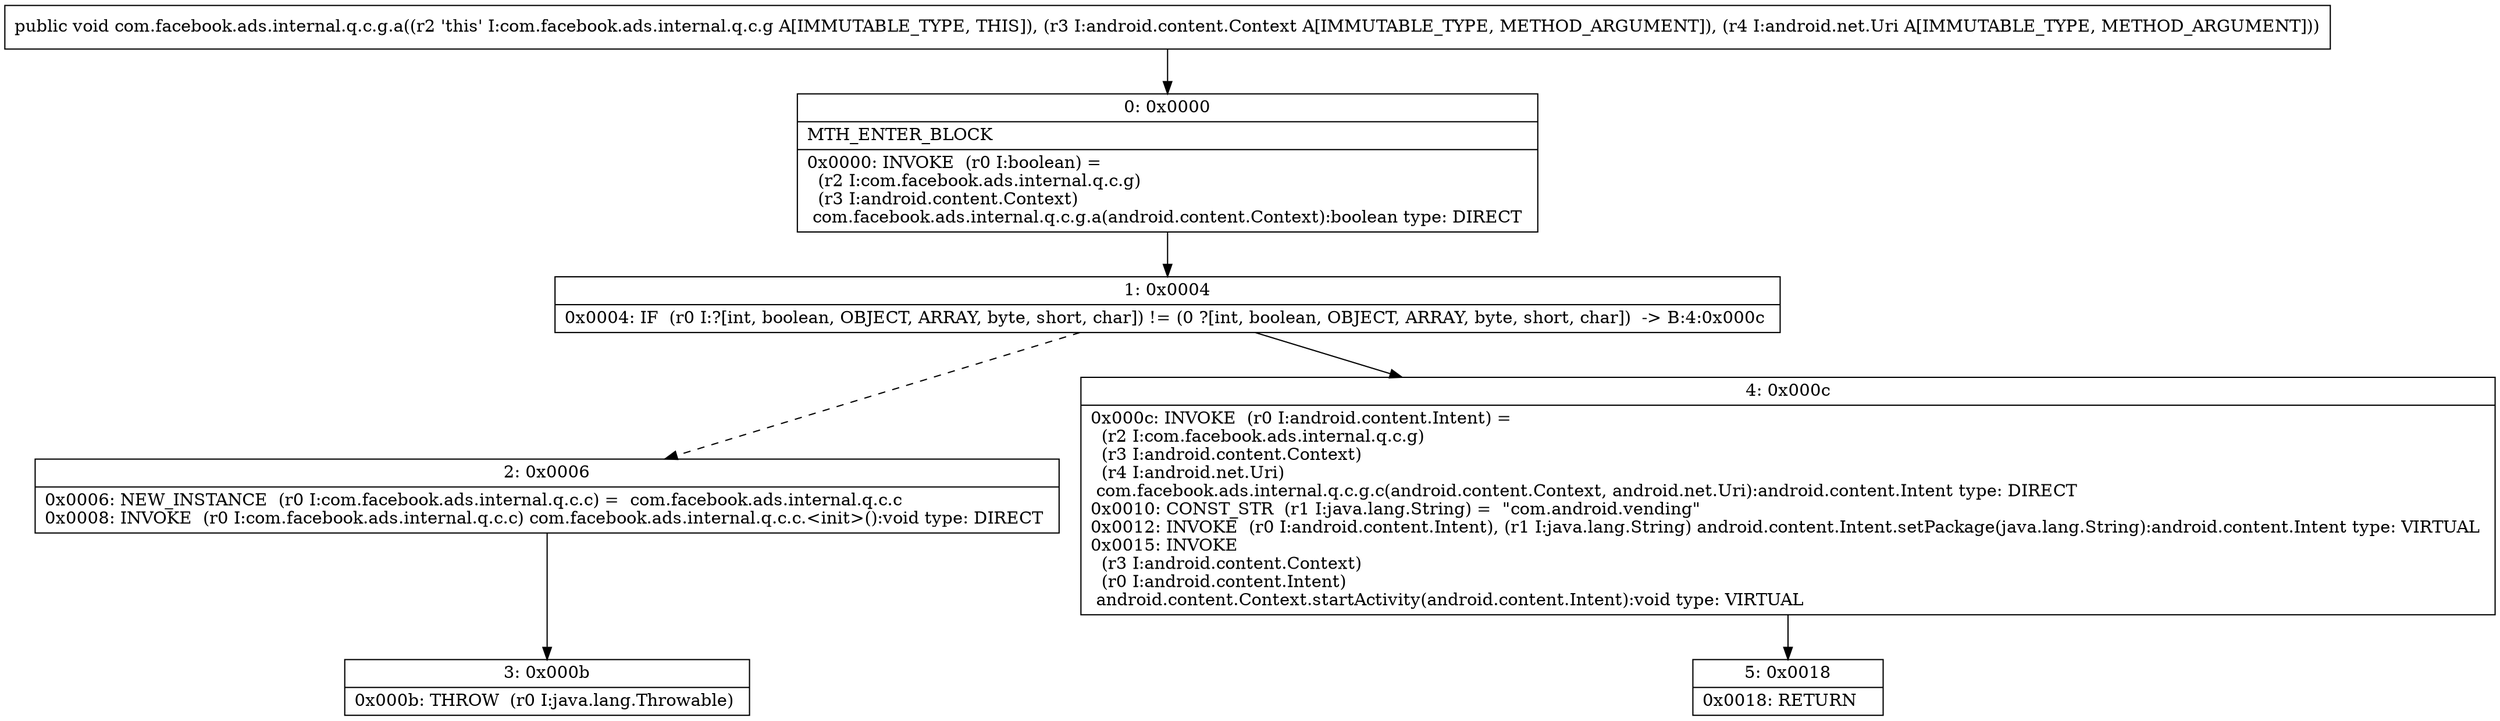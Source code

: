 digraph "CFG forcom.facebook.ads.internal.q.c.g.a(Landroid\/content\/Context;Landroid\/net\/Uri;)V" {
Node_0 [shape=record,label="{0\:\ 0x0000|MTH_ENTER_BLOCK\l|0x0000: INVOKE  (r0 I:boolean) = \l  (r2 I:com.facebook.ads.internal.q.c.g)\l  (r3 I:android.content.Context)\l com.facebook.ads.internal.q.c.g.a(android.content.Context):boolean type: DIRECT \l}"];
Node_1 [shape=record,label="{1\:\ 0x0004|0x0004: IF  (r0 I:?[int, boolean, OBJECT, ARRAY, byte, short, char]) != (0 ?[int, boolean, OBJECT, ARRAY, byte, short, char])  \-\> B:4:0x000c \l}"];
Node_2 [shape=record,label="{2\:\ 0x0006|0x0006: NEW_INSTANCE  (r0 I:com.facebook.ads.internal.q.c.c) =  com.facebook.ads.internal.q.c.c \l0x0008: INVOKE  (r0 I:com.facebook.ads.internal.q.c.c) com.facebook.ads.internal.q.c.c.\<init\>():void type: DIRECT \l}"];
Node_3 [shape=record,label="{3\:\ 0x000b|0x000b: THROW  (r0 I:java.lang.Throwable) \l}"];
Node_4 [shape=record,label="{4\:\ 0x000c|0x000c: INVOKE  (r0 I:android.content.Intent) = \l  (r2 I:com.facebook.ads.internal.q.c.g)\l  (r3 I:android.content.Context)\l  (r4 I:android.net.Uri)\l com.facebook.ads.internal.q.c.g.c(android.content.Context, android.net.Uri):android.content.Intent type: DIRECT \l0x0010: CONST_STR  (r1 I:java.lang.String) =  \"com.android.vending\" \l0x0012: INVOKE  (r0 I:android.content.Intent), (r1 I:java.lang.String) android.content.Intent.setPackage(java.lang.String):android.content.Intent type: VIRTUAL \l0x0015: INVOKE  \l  (r3 I:android.content.Context)\l  (r0 I:android.content.Intent)\l android.content.Context.startActivity(android.content.Intent):void type: VIRTUAL \l}"];
Node_5 [shape=record,label="{5\:\ 0x0018|0x0018: RETURN   \l}"];
MethodNode[shape=record,label="{public void com.facebook.ads.internal.q.c.g.a((r2 'this' I:com.facebook.ads.internal.q.c.g A[IMMUTABLE_TYPE, THIS]), (r3 I:android.content.Context A[IMMUTABLE_TYPE, METHOD_ARGUMENT]), (r4 I:android.net.Uri A[IMMUTABLE_TYPE, METHOD_ARGUMENT])) }"];
MethodNode -> Node_0;
Node_0 -> Node_1;
Node_1 -> Node_2[style=dashed];
Node_1 -> Node_4;
Node_2 -> Node_3;
Node_4 -> Node_5;
}

